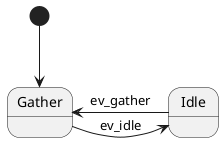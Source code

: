 @startuml state_diagram_weather
[*] --> Gather
Gather -> Idle : ev_idle
Idle -> Gather : ev_gather
@enduml
